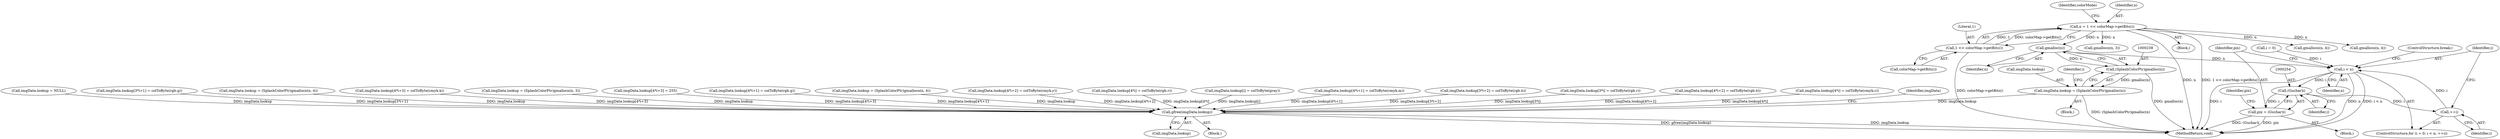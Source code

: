 digraph "0_poppler_284a92899602daa4a7f429e61849e794569310b5@API" {
"1000239" [label="(Call,gmalloc(n))"];
"1000223" [label="(Call,n = 1 << colorMap->getBits())"];
"1000225" [label="(Call,1 << colorMap->getBits())"];
"1000237" [label="(Call,(SplashColorPtr)gmalloc(n))"];
"1000233" [label="(Call,imgData.lookup = (SplashColorPtr)gmalloc(n))"];
"1000558" [label="(Call,gfree(imgData.lookup))"];
"1000245" [label="(Call,i < n)"];
"1000253" [label="(Call,(Guchar)i)"];
"1000248" [label="(Call,++i)"];
"1000251" [label="(Call,pix = (Guchar)i)"];
"1000269" [label="(ControlStructure,break;)"];
"1000372" [label="(Call,imgData.lookup[4*i] = colToByte(rgb.r))"];
"1000246" [label="(Identifier,i)"];
"1000227" [label="(Call,colorMap->getBits())"];
"1000234" [label="(Call,imgData.lookup)"];
"1000245" [label="(Call,i < n)"];
"1000558" [label="(Call,gfree(imgData.lookup))"];
"1000261" [label="(Call,imgData.lookup[i] = colToByte(gray))"];
"1000559" [label="(Call,imgData.lookup)"];
"1000229" [label="(Identifier,colorMode)"];
"1000278" [label="(Call,gmallocn(n, 3))"];
"1000109" [label="(Block,)"];
"1000466" [label="(Call,imgData.lookup[4*i+1] = colToByte(cmyk.m))"];
"1000253" [label="(Call,(Guchar)i)"];
"1000249" [label="(Identifier,i)"];
"1000327" [label="(Call,imgData.lookup[3*i+2] = colToByte(rgb.b))"];
"1000224" [label="(Identifier,n)"];
"1000226" [label="(Literal,1)"];
"1000301" [label="(Call,imgData.lookup[3*i] = colToByte(rgb.r))"];
"1000398" [label="(Call,imgData.lookup[4*i+2] = colToByte(rgb.b))"];
"1000233" [label="(Call,imgData.lookup = (SplashColorPtr)gmalloc(n))"];
"1000237" [label="(Call,(SplashColorPtr)gmalloc(n))"];
"1000225" [label="(Call,1 << colorMap->getBits())"];
"1000241" [label="(ControlStructure,for (i = 0; i < n; ++i))"];
"1000239" [label="(Call,gmalloc(n))"];
"1000252" [label="(Identifier,pix)"];
"1000454" [label="(Call,imgData.lookup[4*i] = colToByte(cmyk.c))"];
"1000563" [label="(Identifier,imgData)"];
"1000213" [label="(Call,imgData.lookup = NULL)"];
"1000240" [label="(Identifier,n)"];
"1000313" [label="(Call,imgData.lookup[3*i+1] = colToByte(rgb.g))"];
"1000243" [label="(Identifier,i)"];
"1000566" [label="(MethodReturn,void)"];
"1000425" [label="(Call,imgData.lookup = (SplashColorPtr)gmallocn(n, 4))"];
"1000494" [label="(Call,imgData.lookup[4*i+3] = colToByte(cmyk.k))"];
"1000272" [label="(Call,imgData.lookup = (SplashColorPtr)gmallocn(n, 3))"];
"1000242" [label="(Call,i = 0)"];
"1000248" [label="(Call,++i)"];
"1000250" [label="(Block,)"];
"1000222" [label="(Block,)"];
"1000412" [label="(Call,imgData.lookup[4*i+3] = 255)"];
"1000258" [label="(Identifier,pix)"];
"1000384" [label="(Call,imgData.lookup[4*i+1] = colToByte(rgb.g))"];
"1000255" [label="(Identifier,i)"];
"1000343" [label="(Call,imgData.lookup = (SplashColorPtr)gmallocn(n, 4))"];
"1000230" [label="(Block,)"];
"1000431" [label="(Call,gmallocn(n, 4))"];
"1000480" [label="(Call,imgData.lookup[4*i+2] = colToByte(cmyk.y))"];
"1000247" [label="(Identifier,n)"];
"1000349" [label="(Call,gmallocn(n, 4))"];
"1000223" [label="(Call,n = 1 << colorMap->getBits())"];
"1000251" [label="(Call,pix = (Guchar)i)"];
"1000239" -> "1000237"  [label="AST: "];
"1000239" -> "1000240"  [label="CFG: "];
"1000240" -> "1000239"  [label="AST: "];
"1000237" -> "1000239"  [label="CFG: "];
"1000239" -> "1000237"  [label="DDG: n"];
"1000223" -> "1000239"  [label="DDG: n"];
"1000239" -> "1000245"  [label="DDG: n"];
"1000223" -> "1000222"  [label="AST: "];
"1000223" -> "1000225"  [label="CFG: "];
"1000224" -> "1000223"  [label="AST: "];
"1000225" -> "1000223"  [label="AST: "];
"1000229" -> "1000223"  [label="CFG: "];
"1000223" -> "1000566"  [label="DDG: 1 << colorMap->getBits()"];
"1000223" -> "1000566"  [label="DDG: n"];
"1000225" -> "1000223"  [label="DDG: 1"];
"1000225" -> "1000223"  [label="DDG: colorMap->getBits()"];
"1000223" -> "1000278"  [label="DDG: n"];
"1000223" -> "1000349"  [label="DDG: n"];
"1000223" -> "1000431"  [label="DDG: n"];
"1000225" -> "1000227"  [label="CFG: "];
"1000226" -> "1000225"  [label="AST: "];
"1000227" -> "1000225"  [label="AST: "];
"1000225" -> "1000566"  [label="DDG: colorMap->getBits()"];
"1000237" -> "1000233"  [label="AST: "];
"1000238" -> "1000237"  [label="AST: "];
"1000233" -> "1000237"  [label="CFG: "];
"1000237" -> "1000566"  [label="DDG: gmalloc(n)"];
"1000237" -> "1000233"  [label="DDG: gmalloc(n)"];
"1000233" -> "1000230"  [label="AST: "];
"1000234" -> "1000233"  [label="AST: "];
"1000243" -> "1000233"  [label="CFG: "];
"1000233" -> "1000566"  [label="DDG: (SplashColorPtr)gmalloc(n)"];
"1000233" -> "1000558"  [label="DDG: imgData.lookup"];
"1000558" -> "1000109"  [label="AST: "];
"1000558" -> "1000559"  [label="CFG: "];
"1000559" -> "1000558"  [label="AST: "];
"1000563" -> "1000558"  [label="CFG: "];
"1000558" -> "1000566"  [label="DDG: gfree(imgData.lookup)"];
"1000558" -> "1000566"  [label="DDG: imgData.lookup"];
"1000454" -> "1000558"  [label="DDG: imgData.lookup[4*i]"];
"1000343" -> "1000558"  [label="DDG: imgData.lookup"];
"1000213" -> "1000558"  [label="DDG: imgData.lookup"];
"1000466" -> "1000558"  [label="DDG: imgData.lookup[4*i+1]"];
"1000425" -> "1000558"  [label="DDG: imgData.lookup"];
"1000327" -> "1000558"  [label="DDG: imgData.lookup[3*i+2]"];
"1000494" -> "1000558"  [label="DDG: imgData.lookup[4*i+3]"];
"1000372" -> "1000558"  [label="DDG: imgData.lookup[4*i]"];
"1000412" -> "1000558"  [label="DDG: imgData.lookup[4*i+3]"];
"1000301" -> "1000558"  [label="DDG: imgData.lookup[3*i]"];
"1000261" -> "1000558"  [label="DDG: imgData.lookup[i]"];
"1000272" -> "1000558"  [label="DDG: imgData.lookup"];
"1000480" -> "1000558"  [label="DDG: imgData.lookup[4*i+2]"];
"1000313" -> "1000558"  [label="DDG: imgData.lookup[3*i+1]"];
"1000398" -> "1000558"  [label="DDG: imgData.lookup[4*i+2]"];
"1000384" -> "1000558"  [label="DDG: imgData.lookup[4*i+1]"];
"1000245" -> "1000241"  [label="AST: "];
"1000245" -> "1000247"  [label="CFG: "];
"1000246" -> "1000245"  [label="AST: "];
"1000247" -> "1000245"  [label="AST: "];
"1000252" -> "1000245"  [label="CFG: "];
"1000269" -> "1000245"  [label="CFG: "];
"1000245" -> "1000566"  [label="DDG: i < n"];
"1000245" -> "1000566"  [label="DDG: i"];
"1000245" -> "1000566"  [label="DDG: n"];
"1000242" -> "1000245"  [label="DDG: i"];
"1000248" -> "1000245"  [label="DDG: i"];
"1000245" -> "1000253"  [label="DDG: i"];
"1000253" -> "1000251"  [label="AST: "];
"1000253" -> "1000255"  [label="CFG: "];
"1000254" -> "1000253"  [label="AST: "];
"1000255" -> "1000253"  [label="AST: "];
"1000251" -> "1000253"  [label="CFG: "];
"1000253" -> "1000248"  [label="DDG: i"];
"1000253" -> "1000251"  [label="DDG: i"];
"1000248" -> "1000241"  [label="AST: "];
"1000248" -> "1000249"  [label="CFG: "];
"1000249" -> "1000248"  [label="AST: "];
"1000246" -> "1000248"  [label="CFG: "];
"1000251" -> "1000250"  [label="AST: "];
"1000252" -> "1000251"  [label="AST: "];
"1000258" -> "1000251"  [label="CFG: "];
"1000251" -> "1000566"  [label="DDG: (Guchar)i"];
"1000251" -> "1000566"  [label="DDG: pix"];
}
